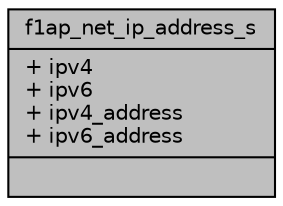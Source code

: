 digraph "f1ap_net_ip_address_s"
{
 // LATEX_PDF_SIZE
  edge [fontname="Helvetica",fontsize="10",labelfontname="Helvetica",labelfontsize="10"];
  node [fontname="Helvetica",fontsize="10",shape=record];
  Node1 [label="{f1ap_net_ip_address_s\n|+ ipv4\l+ ipv6\l+ ipv4_address\l+ ipv6_address\l|}",height=0.2,width=0.4,color="black", fillcolor="grey75", style="filled", fontcolor="black",tooltip=" "];
}
